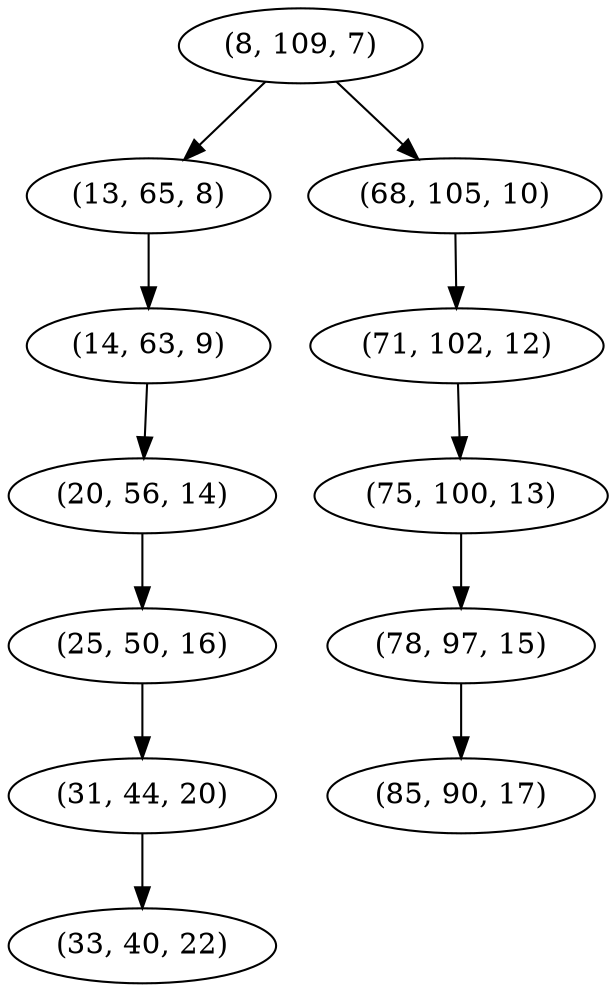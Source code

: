 digraph tree {
    "(8, 109, 7)";
    "(13, 65, 8)";
    "(14, 63, 9)";
    "(20, 56, 14)";
    "(25, 50, 16)";
    "(31, 44, 20)";
    "(33, 40, 22)";
    "(68, 105, 10)";
    "(71, 102, 12)";
    "(75, 100, 13)";
    "(78, 97, 15)";
    "(85, 90, 17)";
    "(8, 109, 7)" -> "(13, 65, 8)";
    "(8, 109, 7)" -> "(68, 105, 10)";
    "(13, 65, 8)" -> "(14, 63, 9)";
    "(14, 63, 9)" -> "(20, 56, 14)";
    "(20, 56, 14)" -> "(25, 50, 16)";
    "(25, 50, 16)" -> "(31, 44, 20)";
    "(31, 44, 20)" -> "(33, 40, 22)";
    "(68, 105, 10)" -> "(71, 102, 12)";
    "(71, 102, 12)" -> "(75, 100, 13)";
    "(75, 100, 13)" -> "(78, 97, 15)";
    "(78, 97, 15)" -> "(85, 90, 17)";
}
